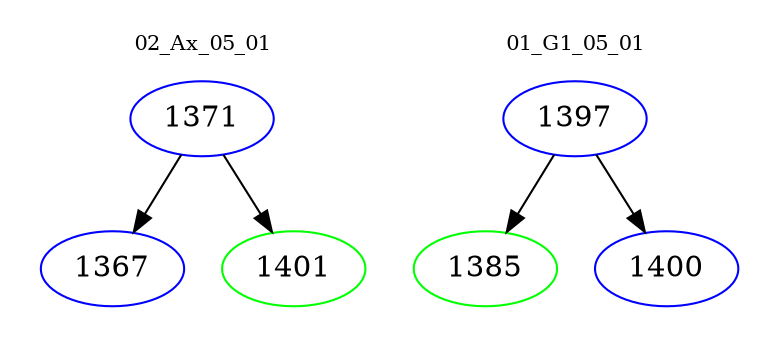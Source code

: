 digraph{
subgraph cluster_0 {
color = white
label = "02_Ax_05_01";
fontsize=10;
T0_1371 [label="1371", color="blue"]
T0_1371 -> T0_1367 [color="black"]
T0_1367 [label="1367", color="blue"]
T0_1371 -> T0_1401 [color="black"]
T0_1401 [label="1401", color="green"]
}
subgraph cluster_1 {
color = white
label = "01_G1_05_01";
fontsize=10;
T1_1397 [label="1397", color="blue"]
T1_1397 -> T1_1385 [color="black"]
T1_1385 [label="1385", color="green"]
T1_1397 -> T1_1400 [color="black"]
T1_1400 [label="1400", color="blue"]
}
}
